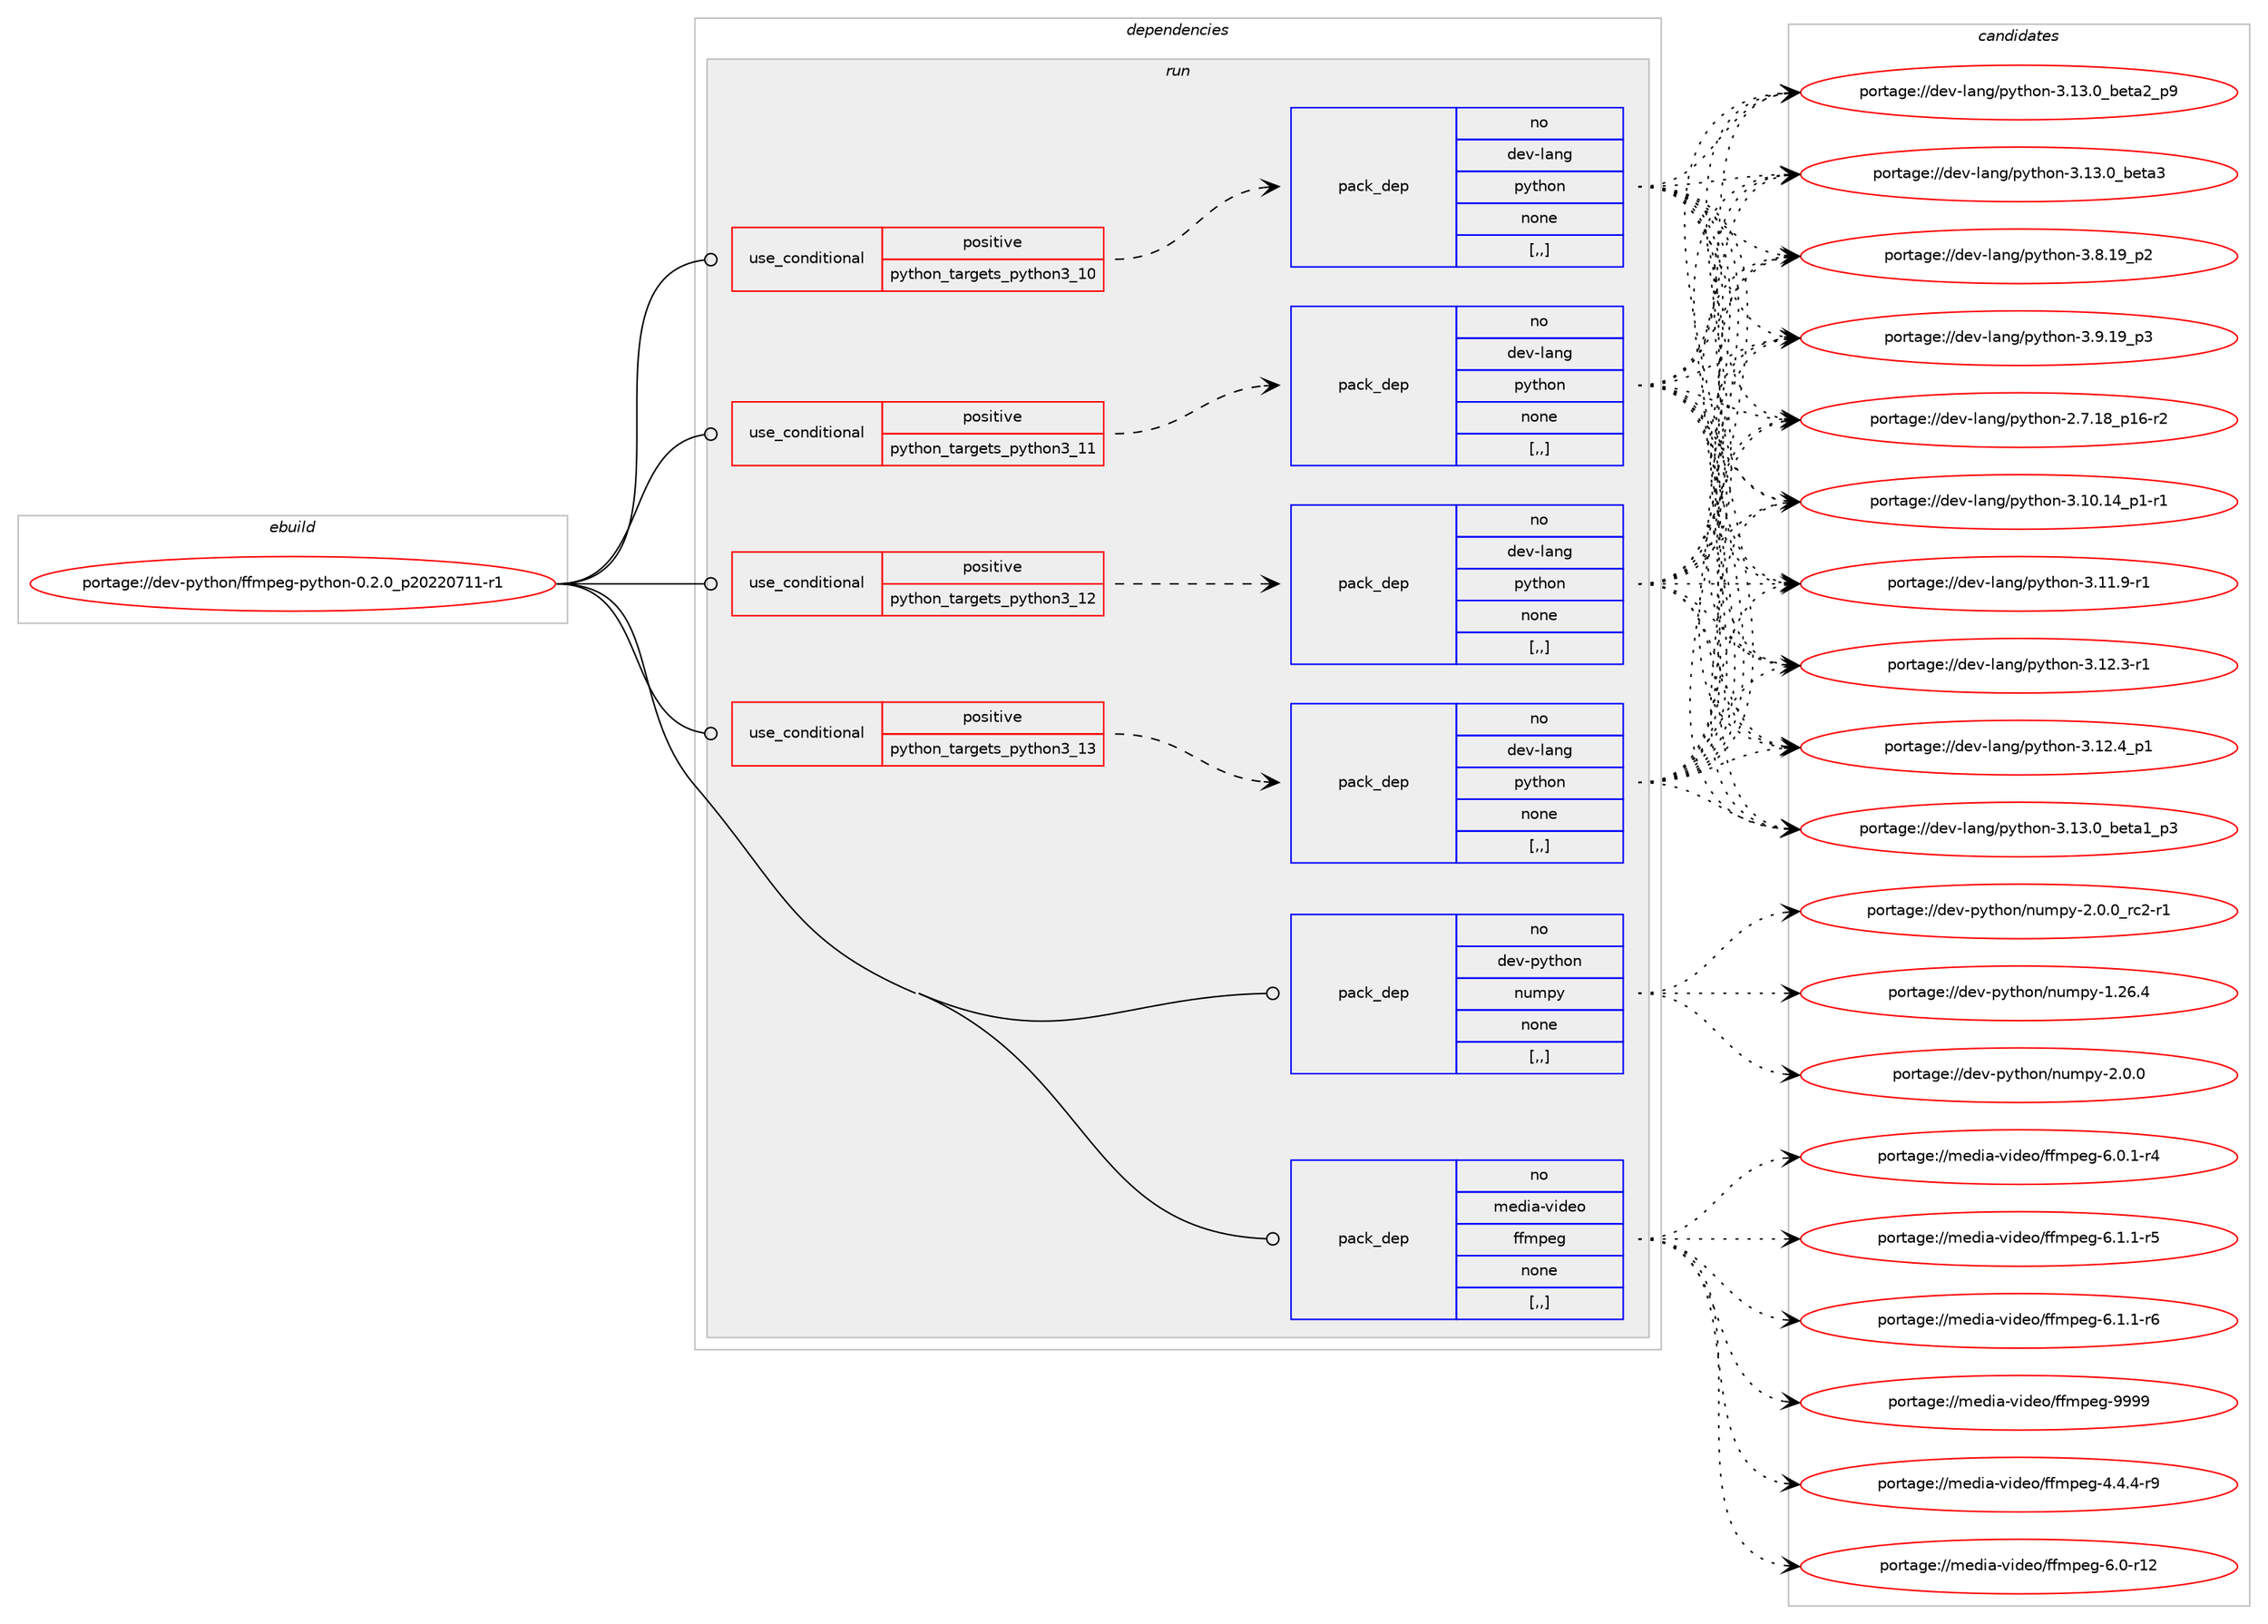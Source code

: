 digraph prolog {

# *************
# Graph options
# *************

newrank=true;
concentrate=true;
compound=true;
graph [rankdir=LR,fontname=Helvetica,fontsize=10,ranksep=1.5];#, ranksep=2.5, nodesep=0.2];
edge  [arrowhead=vee];
node  [fontname=Helvetica,fontsize=10];

# **********
# The ebuild
# **********

subgraph cluster_leftcol {
color=gray;
rank=same;
label=<<i>ebuild</i>>;
id [label="portage://dev-python/ffmpeg-python-0.2.0_p20220711-r1", color=red, width=4, href="../dev-python/ffmpeg-python-0.2.0_p20220711-r1.svg"];
}

# ****************
# The dependencies
# ****************

subgraph cluster_midcol {
color=gray;
label=<<i>dependencies</i>>;
subgraph cluster_compile {
fillcolor="#eeeeee";
style=filled;
label=<<i>compile</i>>;
}
subgraph cluster_compileandrun {
fillcolor="#eeeeee";
style=filled;
label=<<i>compile and run</i>>;
}
subgraph cluster_run {
fillcolor="#eeeeee";
style=filled;
label=<<i>run</i>>;
subgraph cond31783 {
dependency142781 [label=<<TABLE BORDER="0" CELLBORDER="1" CELLSPACING="0" CELLPADDING="4"><TR><TD ROWSPAN="3" CELLPADDING="10">use_conditional</TD></TR><TR><TD>positive</TD></TR><TR><TD>python_targets_python3_10</TD></TR></TABLE>>, shape=none, color=red];
subgraph pack109783 {
dependency142782 [label=<<TABLE BORDER="0" CELLBORDER="1" CELLSPACING="0" CELLPADDING="4" WIDTH="220"><TR><TD ROWSPAN="6" CELLPADDING="30">pack_dep</TD></TR><TR><TD WIDTH="110">no</TD></TR><TR><TD>dev-lang</TD></TR><TR><TD>python</TD></TR><TR><TD>none</TD></TR><TR><TD>[,,]</TD></TR></TABLE>>, shape=none, color=blue];
}
dependency142781:e -> dependency142782:w [weight=20,style="dashed",arrowhead="vee"];
}
id:e -> dependency142781:w [weight=20,style="solid",arrowhead="odot"];
subgraph cond31784 {
dependency142783 [label=<<TABLE BORDER="0" CELLBORDER="1" CELLSPACING="0" CELLPADDING="4"><TR><TD ROWSPAN="3" CELLPADDING="10">use_conditional</TD></TR><TR><TD>positive</TD></TR><TR><TD>python_targets_python3_11</TD></TR></TABLE>>, shape=none, color=red];
subgraph pack109784 {
dependency142784 [label=<<TABLE BORDER="0" CELLBORDER="1" CELLSPACING="0" CELLPADDING="4" WIDTH="220"><TR><TD ROWSPAN="6" CELLPADDING="30">pack_dep</TD></TR><TR><TD WIDTH="110">no</TD></TR><TR><TD>dev-lang</TD></TR><TR><TD>python</TD></TR><TR><TD>none</TD></TR><TR><TD>[,,]</TD></TR></TABLE>>, shape=none, color=blue];
}
dependency142783:e -> dependency142784:w [weight=20,style="dashed",arrowhead="vee"];
}
id:e -> dependency142783:w [weight=20,style="solid",arrowhead="odot"];
subgraph cond31785 {
dependency142785 [label=<<TABLE BORDER="0" CELLBORDER="1" CELLSPACING="0" CELLPADDING="4"><TR><TD ROWSPAN="3" CELLPADDING="10">use_conditional</TD></TR><TR><TD>positive</TD></TR><TR><TD>python_targets_python3_12</TD></TR></TABLE>>, shape=none, color=red];
subgraph pack109785 {
dependency142786 [label=<<TABLE BORDER="0" CELLBORDER="1" CELLSPACING="0" CELLPADDING="4" WIDTH="220"><TR><TD ROWSPAN="6" CELLPADDING="30">pack_dep</TD></TR><TR><TD WIDTH="110">no</TD></TR><TR><TD>dev-lang</TD></TR><TR><TD>python</TD></TR><TR><TD>none</TD></TR><TR><TD>[,,]</TD></TR></TABLE>>, shape=none, color=blue];
}
dependency142785:e -> dependency142786:w [weight=20,style="dashed",arrowhead="vee"];
}
id:e -> dependency142785:w [weight=20,style="solid",arrowhead="odot"];
subgraph cond31786 {
dependency142787 [label=<<TABLE BORDER="0" CELLBORDER="1" CELLSPACING="0" CELLPADDING="4"><TR><TD ROWSPAN="3" CELLPADDING="10">use_conditional</TD></TR><TR><TD>positive</TD></TR><TR><TD>python_targets_python3_13</TD></TR></TABLE>>, shape=none, color=red];
subgraph pack109786 {
dependency142788 [label=<<TABLE BORDER="0" CELLBORDER="1" CELLSPACING="0" CELLPADDING="4" WIDTH="220"><TR><TD ROWSPAN="6" CELLPADDING="30">pack_dep</TD></TR><TR><TD WIDTH="110">no</TD></TR><TR><TD>dev-lang</TD></TR><TR><TD>python</TD></TR><TR><TD>none</TD></TR><TR><TD>[,,]</TD></TR></TABLE>>, shape=none, color=blue];
}
dependency142787:e -> dependency142788:w [weight=20,style="dashed",arrowhead="vee"];
}
id:e -> dependency142787:w [weight=20,style="solid",arrowhead="odot"];
subgraph pack109787 {
dependency142789 [label=<<TABLE BORDER="0" CELLBORDER="1" CELLSPACING="0" CELLPADDING="4" WIDTH="220"><TR><TD ROWSPAN="6" CELLPADDING="30">pack_dep</TD></TR><TR><TD WIDTH="110">no</TD></TR><TR><TD>dev-python</TD></TR><TR><TD>numpy</TD></TR><TR><TD>none</TD></TR><TR><TD>[,,]</TD></TR></TABLE>>, shape=none, color=blue];
}
id:e -> dependency142789:w [weight=20,style="solid",arrowhead="odot"];
subgraph pack109788 {
dependency142790 [label=<<TABLE BORDER="0" CELLBORDER="1" CELLSPACING="0" CELLPADDING="4" WIDTH="220"><TR><TD ROWSPAN="6" CELLPADDING="30">pack_dep</TD></TR><TR><TD WIDTH="110">no</TD></TR><TR><TD>media-video</TD></TR><TR><TD>ffmpeg</TD></TR><TR><TD>none</TD></TR><TR><TD>[,,]</TD></TR></TABLE>>, shape=none, color=blue];
}
id:e -> dependency142790:w [weight=20,style="solid",arrowhead="odot"];
}
}

# **************
# The candidates
# **************

subgraph cluster_choices {
rank=same;
color=gray;
label=<<i>candidates</i>>;

subgraph choice109783 {
color=black;
nodesep=1;
choice100101118451089711010347112121116104111110455046554649569511249544511450 [label="portage://dev-lang/python-2.7.18_p16-r2", color=red, width=4,href="../dev-lang/python-2.7.18_p16-r2.svg"];
choice100101118451089711010347112121116104111110455146494846495295112494511449 [label="portage://dev-lang/python-3.10.14_p1-r1", color=red, width=4,href="../dev-lang/python-3.10.14_p1-r1.svg"];
choice100101118451089711010347112121116104111110455146494946574511449 [label="portage://dev-lang/python-3.11.9-r1", color=red, width=4,href="../dev-lang/python-3.11.9-r1.svg"];
choice100101118451089711010347112121116104111110455146495046514511449 [label="portage://dev-lang/python-3.12.3-r1", color=red, width=4,href="../dev-lang/python-3.12.3-r1.svg"];
choice100101118451089711010347112121116104111110455146495046529511249 [label="portage://dev-lang/python-3.12.4_p1", color=red, width=4,href="../dev-lang/python-3.12.4_p1.svg"];
choice10010111845108971101034711212111610411111045514649514648959810111697499511251 [label="portage://dev-lang/python-3.13.0_beta1_p3", color=red, width=4,href="../dev-lang/python-3.13.0_beta1_p3.svg"];
choice10010111845108971101034711212111610411111045514649514648959810111697509511257 [label="portage://dev-lang/python-3.13.0_beta2_p9", color=red, width=4,href="../dev-lang/python-3.13.0_beta2_p9.svg"];
choice1001011184510897110103471121211161041111104551464951464895981011169751 [label="portage://dev-lang/python-3.13.0_beta3", color=red, width=4,href="../dev-lang/python-3.13.0_beta3.svg"];
choice100101118451089711010347112121116104111110455146564649579511250 [label="portage://dev-lang/python-3.8.19_p2", color=red, width=4,href="../dev-lang/python-3.8.19_p2.svg"];
choice100101118451089711010347112121116104111110455146574649579511251 [label="portage://dev-lang/python-3.9.19_p3", color=red, width=4,href="../dev-lang/python-3.9.19_p3.svg"];
dependency142782:e -> choice100101118451089711010347112121116104111110455046554649569511249544511450:w [style=dotted,weight="100"];
dependency142782:e -> choice100101118451089711010347112121116104111110455146494846495295112494511449:w [style=dotted,weight="100"];
dependency142782:e -> choice100101118451089711010347112121116104111110455146494946574511449:w [style=dotted,weight="100"];
dependency142782:e -> choice100101118451089711010347112121116104111110455146495046514511449:w [style=dotted,weight="100"];
dependency142782:e -> choice100101118451089711010347112121116104111110455146495046529511249:w [style=dotted,weight="100"];
dependency142782:e -> choice10010111845108971101034711212111610411111045514649514648959810111697499511251:w [style=dotted,weight="100"];
dependency142782:e -> choice10010111845108971101034711212111610411111045514649514648959810111697509511257:w [style=dotted,weight="100"];
dependency142782:e -> choice1001011184510897110103471121211161041111104551464951464895981011169751:w [style=dotted,weight="100"];
dependency142782:e -> choice100101118451089711010347112121116104111110455146564649579511250:w [style=dotted,weight="100"];
dependency142782:e -> choice100101118451089711010347112121116104111110455146574649579511251:w [style=dotted,weight="100"];
}
subgraph choice109784 {
color=black;
nodesep=1;
choice100101118451089711010347112121116104111110455046554649569511249544511450 [label="portage://dev-lang/python-2.7.18_p16-r2", color=red, width=4,href="../dev-lang/python-2.7.18_p16-r2.svg"];
choice100101118451089711010347112121116104111110455146494846495295112494511449 [label="portage://dev-lang/python-3.10.14_p1-r1", color=red, width=4,href="../dev-lang/python-3.10.14_p1-r1.svg"];
choice100101118451089711010347112121116104111110455146494946574511449 [label="portage://dev-lang/python-3.11.9-r1", color=red, width=4,href="../dev-lang/python-3.11.9-r1.svg"];
choice100101118451089711010347112121116104111110455146495046514511449 [label="portage://dev-lang/python-3.12.3-r1", color=red, width=4,href="../dev-lang/python-3.12.3-r1.svg"];
choice100101118451089711010347112121116104111110455146495046529511249 [label="portage://dev-lang/python-3.12.4_p1", color=red, width=4,href="../dev-lang/python-3.12.4_p1.svg"];
choice10010111845108971101034711212111610411111045514649514648959810111697499511251 [label="portage://dev-lang/python-3.13.0_beta1_p3", color=red, width=4,href="../dev-lang/python-3.13.0_beta1_p3.svg"];
choice10010111845108971101034711212111610411111045514649514648959810111697509511257 [label="portage://dev-lang/python-3.13.0_beta2_p9", color=red, width=4,href="../dev-lang/python-3.13.0_beta2_p9.svg"];
choice1001011184510897110103471121211161041111104551464951464895981011169751 [label="portage://dev-lang/python-3.13.0_beta3", color=red, width=4,href="../dev-lang/python-3.13.0_beta3.svg"];
choice100101118451089711010347112121116104111110455146564649579511250 [label="portage://dev-lang/python-3.8.19_p2", color=red, width=4,href="../dev-lang/python-3.8.19_p2.svg"];
choice100101118451089711010347112121116104111110455146574649579511251 [label="portage://dev-lang/python-3.9.19_p3", color=red, width=4,href="../dev-lang/python-3.9.19_p3.svg"];
dependency142784:e -> choice100101118451089711010347112121116104111110455046554649569511249544511450:w [style=dotted,weight="100"];
dependency142784:e -> choice100101118451089711010347112121116104111110455146494846495295112494511449:w [style=dotted,weight="100"];
dependency142784:e -> choice100101118451089711010347112121116104111110455146494946574511449:w [style=dotted,weight="100"];
dependency142784:e -> choice100101118451089711010347112121116104111110455146495046514511449:w [style=dotted,weight="100"];
dependency142784:e -> choice100101118451089711010347112121116104111110455146495046529511249:w [style=dotted,weight="100"];
dependency142784:e -> choice10010111845108971101034711212111610411111045514649514648959810111697499511251:w [style=dotted,weight="100"];
dependency142784:e -> choice10010111845108971101034711212111610411111045514649514648959810111697509511257:w [style=dotted,weight="100"];
dependency142784:e -> choice1001011184510897110103471121211161041111104551464951464895981011169751:w [style=dotted,weight="100"];
dependency142784:e -> choice100101118451089711010347112121116104111110455146564649579511250:w [style=dotted,weight="100"];
dependency142784:e -> choice100101118451089711010347112121116104111110455146574649579511251:w [style=dotted,weight="100"];
}
subgraph choice109785 {
color=black;
nodesep=1;
choice100101118451089711010347112121116104111110455046554649569511249544511450 [label="portage://dev-lang/python-2.7.18_p16-r2", color=red, width=4,href="../dev-lang/python-2.7.18_p16-r2.svg"];
choice100101118451089711010347112121116104111110455146494846495295112494511449 [label="portage://dev-lang/python-3.10.14_p1-r1", color=red, width=4,href="../dev-lang/python-3.10.14_p1-r1.svg"];
choice100101118451089711010347112121116104111110455146494946574511449 [label="portage://dev-lang/python-3.11.9-r1", color=red, width=4,href="../dev-lang/python-3.11.9-r1.svg"];
choice100101118451089711010347112121116104111110455146495046514511449 [label="portage://dev-lang/python-3.12.3-r1", color=red, width=4,href="../dev-lang/python-3.12.3-r1.svg"];
choice100101118451089711010347112121116104111110455146495046529511249 [label="portage://dev-lang/python-3.12.4_p1", color=red, width=4,href="../dev-lang/python-3.12.4_p1.svg"];
choice10010111845108971101034711212111610411111045514649514648959810111697499511251 [label="portage://dev-lang/python-3.13.0_beta1_p3", color=red, width=4,href="../dev-lang/python-3.13.0_beta1_p3.svg"];
choice10010111845108971101034711212111610411111045514649514648959810111697509511257 [label="portage://dev-lang/python-3.13.0_beta2_p9", color=red, width=4,href="../dev-lang/python-3.13.0_beta2_p9.svg"];
choice1001011184510897110103471121211161041111104551464951464895981011169751 [label="portage://dev-lang/python-3.13.0_beta3", color=red, width=4,href="../dev-lang/python-3.13.0_beta3.svg"];
choice100101118451089711010347112121116104111110455146564649579511250 [label="portage://dev-lang/python-3.8.19_p2", color=red, width=4,href="../dev-lang/python-3.8.19_p2.svg"];
choice100101118451089711010347112121116104111110455146574649579511251 [label="portage://dev-lang/python-3.9.19_p3", color=red, width=4,href="../dev-lang/python-3.9.19_p3.svg"];
dependency142786:e -> choice100101118451089711010347112121116104111110455046554649569511249544511450:w [style=dotted,weight="100"];
dependency142786:e -> choice100101118451089711010347112121116104111110455146494846495295112494511449:w [style=dotted,weight="100"];
dependency142786:e -> choice100101118451089711010347112121116104111110455146494946574511449:w [style=dotted,weight="100"];
dependency142786:e -> choice100101118451089711010347112121116104111110455146495046514511449:w [style=dotted,weight="100"];
dependency142786:e -> choice100101118451089711010347112121116104111110455146495046529511249:w [style=dotted,weight="100"];
dependency142786:e -> choice10010111845108971101034711212111610411111045514649514648959810111697499511251:w [style=dotted,weight="100"];
dependency142786:e -> choice10010111845108971101034711212111610411111045514649514648959810111697509511257:w [style=dotted,weight="100"];
dependency142786:e -> choice1001011184510897110103471121211161041111104551464951464895981011169751:w [style=dotted,weight="100"];
dependency142786:e -> choice100101118451089711010347112121116104111110455146564649579511250:w [style=dotted,weight="100"];
dependency142786:e -> choice100101118451089711010347112121116104111110455146574649579511251:w [style=dotted,weight="100"];
}
subgraph choice109786 {
color=black;
nodesep=1;
choice100101118451089711010347112121116104111110455046554649569511249544511450 [label="portage://dev-lang/python-2.7.18_p16-r2", color=red, width=4,href="../dev-lang/python-2.7.18_p16-r2.svg"];
choice100101118451089711010347112121116104111110455146494846495295112494511449 [label="portage://dev-lang/python-3.10.14_p1-r1", color=red, width=4,href="../dev-lang/python-3.10.14_p1-r1.svg"];
choice100101118451089711010347112121116104111110455146494946574511449 [label="portage://dev-lang/python-3.11.9-r1", color=red, width=4,href="../dev-lang/python-3.11.9-r1.svg"];
choice100101118451089711010347112121116104111110455146495046514511449 [label="portage://dev-lang/python-3.12.3-r1", color=red, width=4,href="../dev-lang/python-3.12.3-r1.svg"];
choice100101118451089711010347112121116104111110455146495046529511249 [label="portage://dev-lang/python-3.12.4_p1", color=red, width=4,href="../dev-lang/python-3.12.4_p1.svg"];
choice10010111845108971101034711212111610411111045514649514648959810111697499511251 [label="portage://dev-lang/python-3.13.0_beta1_p3", color=red, width=4,href="../dev-lang/python-3.13.0_beta1_p3.svg"];
choice10010111845108971101034711212111610411111045514649514648959810111697509511257 [label="portage://dev-lang/python-3.13.0_beta2_p9", color=red, width=4,href="../dev-lang/python-3.13.0_beta2_p9.svg"];
choice1001011184510897110103471121211161041111104551464951464895981011169751 [label="portage://dev-lang/python-3.13.0_beta3", color=red, width=4,href="../dev-lang/python-3.13.0_beta3.svg"];
choice100101118451089711010347112121116104111110455146564649579511250 [label="portage://dev-lang/python-3.8.19_p2", color=red, width=4,href="../dev-lang/python-3.8.19_p2.svg"];
choice100101118451089711010347112121116104111110455146574649579511251 [label="portage://dev-lang/python-3.9.19_p3", color=red, width=4,href="../dev-lang/python-3.9.19_p3.svg"];
dependency142788:e -> choice100101118451089711010347112121116104111110455046554649569511249544511450:w [style=dotted,weight="100"];
dependency142788:e -> choice100101118451089711010347112121116104111110455146494846495295112494511449:w [style=dotted,weight="100"];
dependency142788:e -> choice100101118451089711010347112121116104111110455146494946574511449:w [style=dotted,weight="100"];
dependency142788:e -> choice100101118451089711010347112121116104111110455146495046514511449:w [style=dotted,weight="100"];
dependency142788:e -> choice100101118451089711010347112121116104111110455146495046529511249:w [style=dotted,weight="100"];
dependency142788:e -> choice10010111845108971101034711212111610411111045514649514648959810111697499511251:w [style=dotted,weight="100"];
dependency142788:e -> choice10010111845108971101034711212111610411111045514649514648959810111697509511257:w [style=dotted,weight="100"];
dependency142788:e -> choice1001011184510897110103471121211161041111104551464951464895981011169751:w [style=dotted,weight="100"];
dependency142788:e -> choice100101118451089711010347112121116104111110455146564649579511250:w [style=dotted,weight="100"];
dependency142788:e -> choice100101118451089711010347112121116104111110455146574649579511251:w [style=dotted,weight="100"];
}
subgraph choice109787 {
color=black;
nodesep=1;
choice100101118451121211161041111104711011710911212145494650544652 [label="portage://dev-python/numpy-1.26.4", color=red, width=4,href="../dev-python/numpy-1.26.4.svg"];
choice1001011184511212111610411111047110117109112121455046484648 [label="portage://dev-python/numpy-2.0.0", color=red, width=4,href="../dev-python/numpy-2.0.0.svg"];
choice10010111845112121116104111110471101171091121214550464846489511499504511449 [label="portage://dev-python/numpy-2.0.0_rc2-r1", color=red, width=4,href="../dev-python/numpy-2.0.0_rc2-r1.svg"];
dependency142789:e -> choice100101118451121211161041111104711011710911212145494650544652:w [style=dotted,weight="100"];
dependency142789:e -> choice1001011184511212111610411111047110117109112121455046484648:w [style=dotted,weight="100"];
dependency142789:e -> choice10010111845112121116104111110471101171091121214550464846489511499504511449:w [style=dotted,weight="100"];
}
subgraph choice109788 {
color=black;
nodesep=1;
choice1091011001059745118105100101111471021021091121011034552465246524511457 [label="portage://media-video/ffmpeg-4.4.4-r9", color=red, width=4,href="../media-video/ffmpeg-4.4.4-r9.svg"];
choice10910110010597451181051001011114710210210911210110345544648451144950 [label="portage://media-video/ffmpeg-6.0-r12", color=red, width=4,href="../media-video/ffmpeg-6.0-r12.svg"];
choice1091011001059745118105100101111471021021091121011034554464846494511452 [label="portage://media-video/ffmpeg-6.0.1-r4", color=red, width=4,href="../media-video/ffmpeg-6.0.1-r4.svg"];
choice1091011001059745118105100101111471021021091121011034554464946494511453 [label="portage://media-video/ffmpeg-6.1.1-r5", color=red, width=4,href="../media-video/ffmpeg-6.1.1-r5.svg"];
choice1091011001059745118105100101111471021021091121011034554464946494511454 [label="portage://media-video/ffmpeg-6.1.1-r6", color=red, width=4,href="../media-video/ffmpeg-6.1.1-r6.svg"];
choice1091011001059745118105100101111471021021091121011034557575757 [label="portage://media-video/ffmpeg-9999", color=red, width=4,href="../media-video/ffmpeg-9999.svg"];
dependency142790:e -> choice1091011001059745118105100101111471021021091121011034552465246524511457:w [style=dotted,weight="100"];
dependency142790:e -> choice10910110010597451181051001011114710210210911210110345544648451144950:w [style=dotted,weight="100"];
dependency142790:e -> choice1091011001059745118105100101111471021021091121011034554464846494511452:w [style=dotted,weight="100"];
dependency142790:e -> choice1091011001059745118105100101111471021021091121011034554464946494511453:w [style=dotted,weight="100"];
dependency142790:e -> choice1091011001059745118105100101111471021021091121011034554464946494511454:w [style=dotted,weight="100"];
dependency142790:e -> choice1091011001059745118105100101111471021021091121011034557575757:w [style=dotted,weight="100"];
}
}

}
